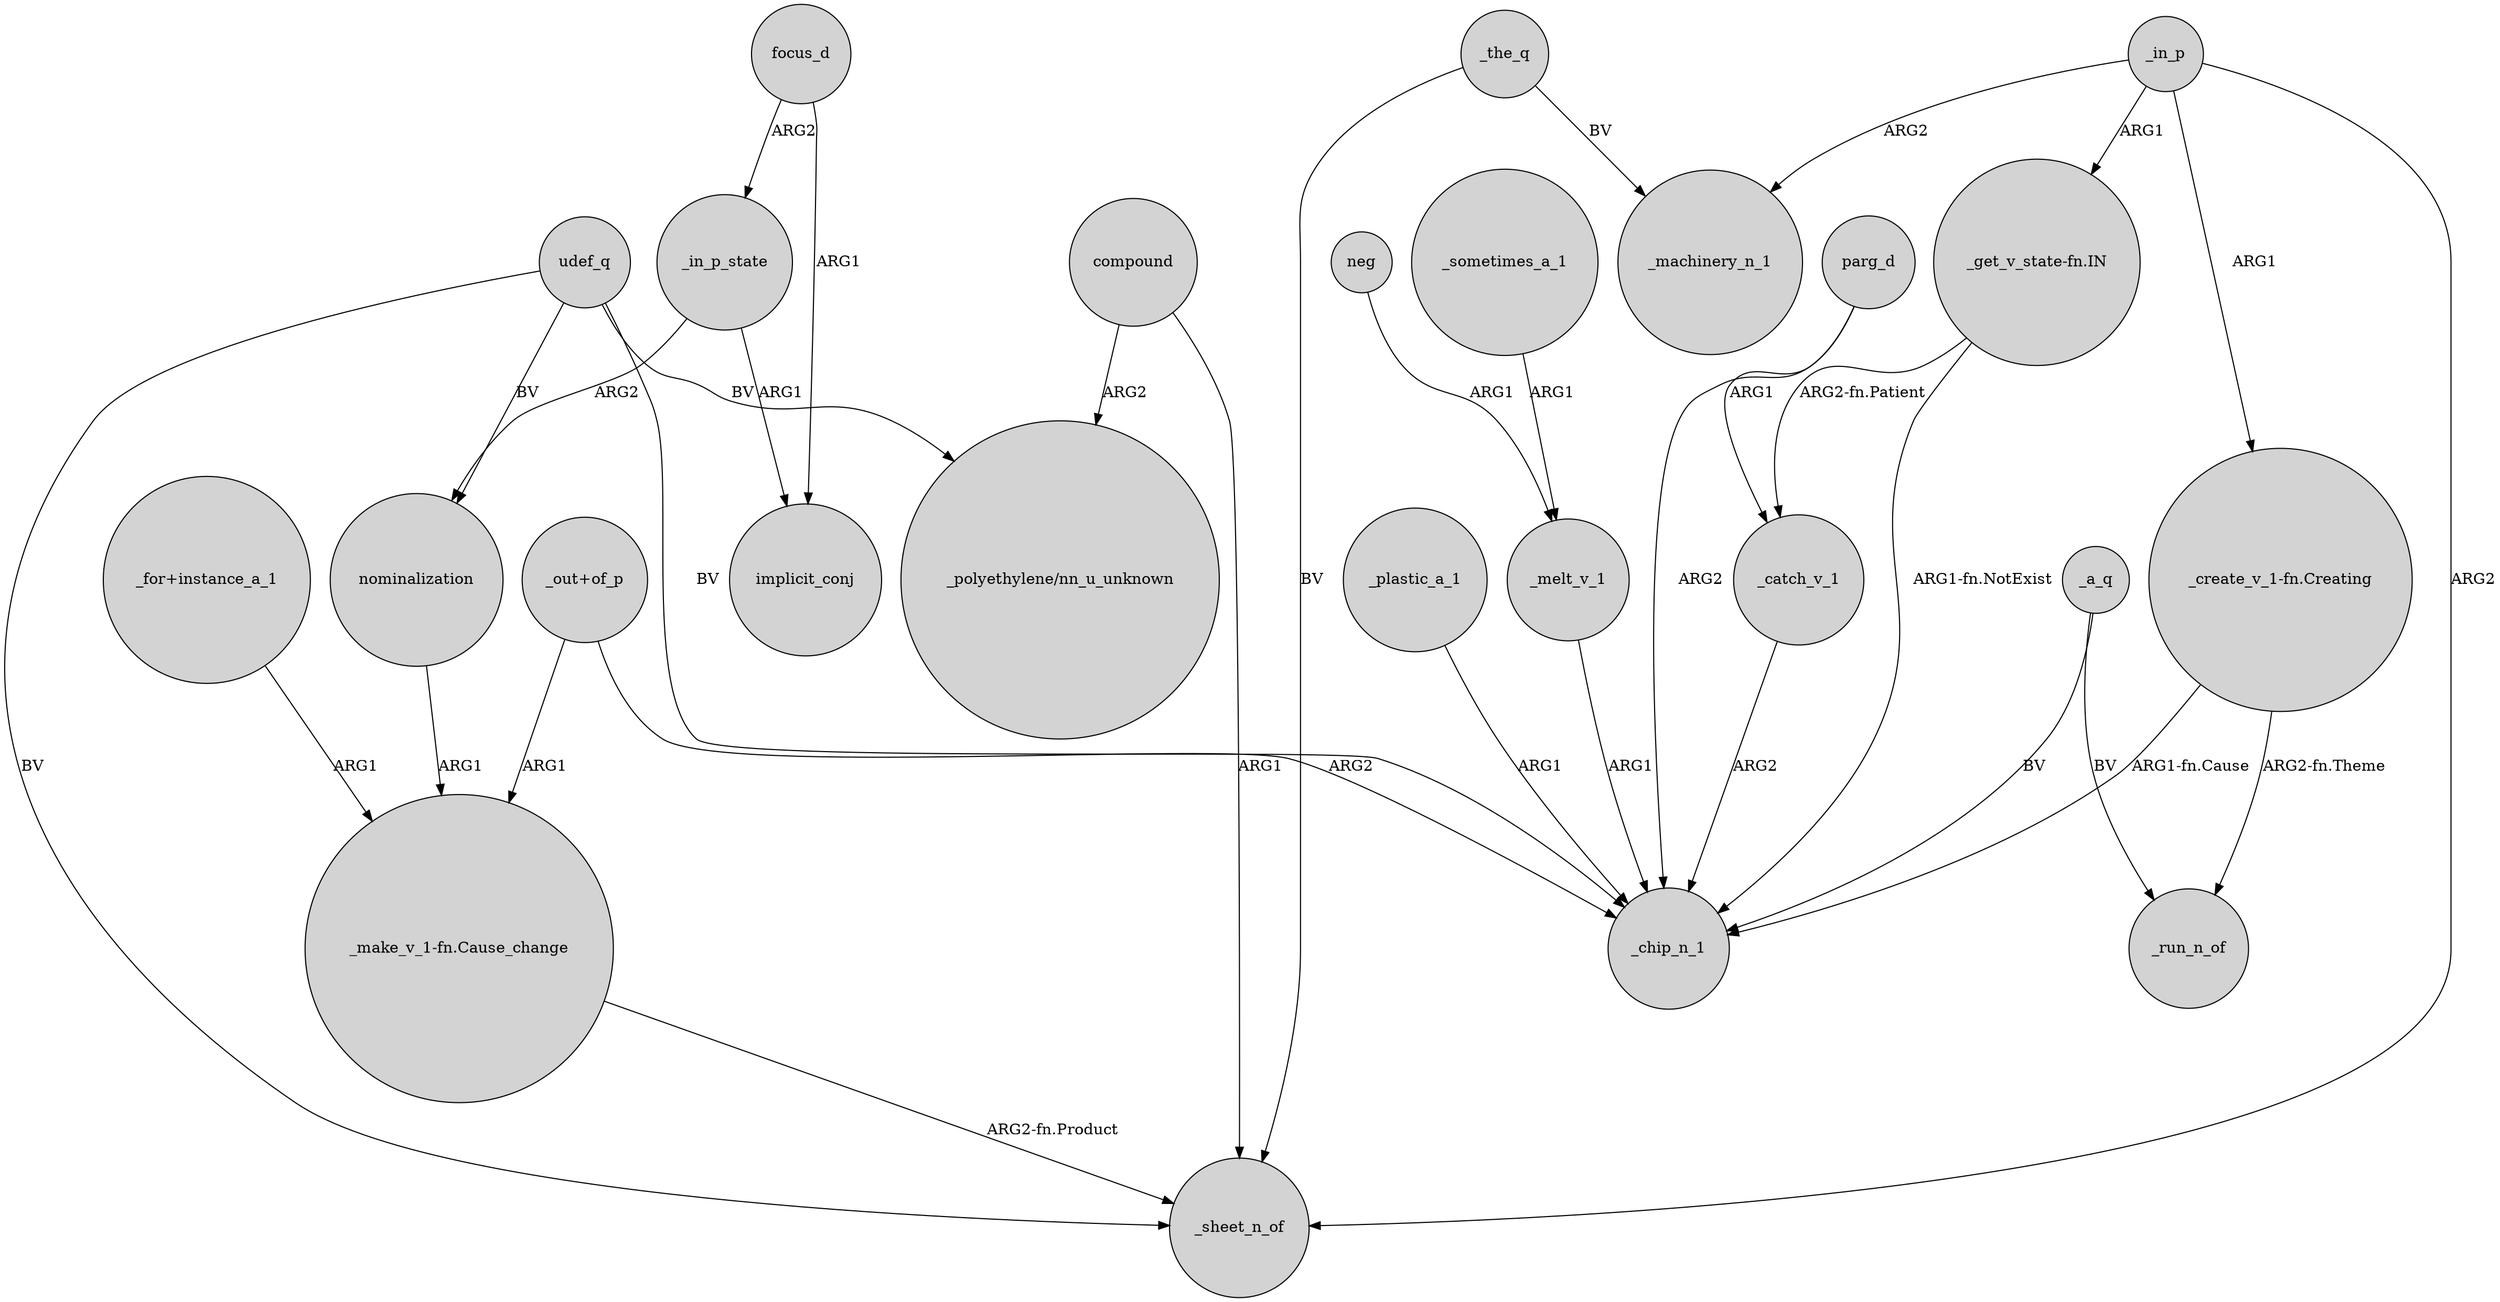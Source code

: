 digraph {
	node [shape=circle style=filled]
	udef_q -> _sheet_n_of [label=BV]
	"_out+of_p" -> "_make_v_1-fn.Cause_change" [label=ARG1]
	_melt_v_1 -> _chip_n_1 [label=ARG1]
	_the_q -> _sheet_n_of [label=BV]
	compound -> _sheet_n_of [label=ARG1]
	parg_d -> _catch_v_1 [label=ARG1]
	_in_p -> _machinery_n_1 [label=ARG2]
	focus_d -> _in_p_state [label=ARG2]
	udef_q -> _chip_n_1 [label=BV]
	parg_d -> _chip_n_1 [label=ARG2]
	"_make_v_1-fn.Cause_change" -> _sheet_n_of [label="ARG2-fn.Product"]
	_plastic_a_1 -> _chip_n_1 [label=ARG1]
	_sometimes_a_1 -> _melt_v_1 [label=ARG1]
	"_get_v_state-fn.IN" -> _chip_n_1 [label="ARG1-fn.NotExist"]
	"_for+instance_a_1" -> "_make_v_1-fn.Cause_change" [label=ARG1]
	nominalization -> "_make_v_1-fn.Cause_change" [label=ARG1]
	"_create_v_1-fn.Creating" -> _run_n_of [label="ARG2-fn.Theme"]
	compound -> "_polyethylene/nn_u_unknown" [label=ARG2]
	_a_q -> _chip_n_1 [label=BV]
	_in_p -> "_create_v_1-fn.Creating" [label=ARG1]
	"_out+of_p" -> _chip_n_1 [label=ARG2]
	_a_q -> _run_n_of [label=BV]
	_in_p_state -> nominalization [label=ARG2]
	_in_p -> "_get_v_state-fn.IN" [label=ARG1]
	udef_q -> nominalization [label=BV]
	udef_q -> "_polyethylene/nn_u_unknown" [label=BV]
	_catch_v_1 -> _chip_n_1 [label=ARG2]
	"_get_v_state-fn.IN" -> _catch_v_1 [label="ARG2-fn.Patient"]
	_the_q -> _machinery_n_1 [label=BV]
	focus_d -> implicit_conj [label=ARG1]
	"_create_v_1-fn.Creating" -> _chip_n_1 [label="ARG1-fn.Cause"]
	_in_p -> _sheet_n_of [label=ARG2]
	neg -> _melt_v_1 [label=ARG1]
	_in_p_state -> implicit_conj [label=ARG1]
}
